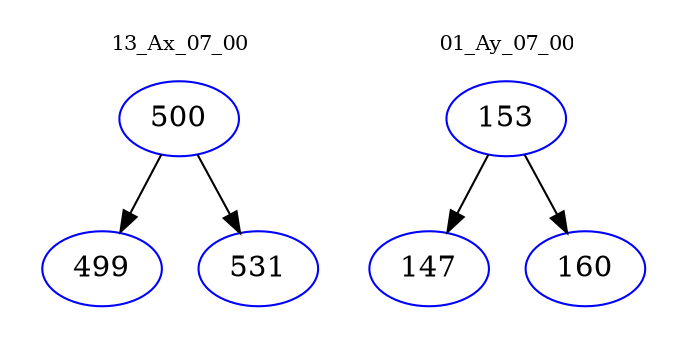 digraph{
subgraph cluster_0 {
color = white
label = "13_Ax_07_00";
fontsize=10;
T0_500 [label="500", color="blue"]
T0_500 -> T0_499 [color="black"]
T0_499 [label="499", color="blue"]
T0_500 -> T0_531 [color="black"]
T0_531 [label="531", color="blue"]
}
subgraph cluster_1 {
color = white
label = "01_Ay_07_00";
fontsize=10;
T1_153 [label="153", color="blue"]
T1_153 -> T1_147 [color="black"]
T1_147 [label="147", color="blue"]
T1_153 -> T1_160 [color="black"]
T1_160 [label="160", color="blue"]
}
}
